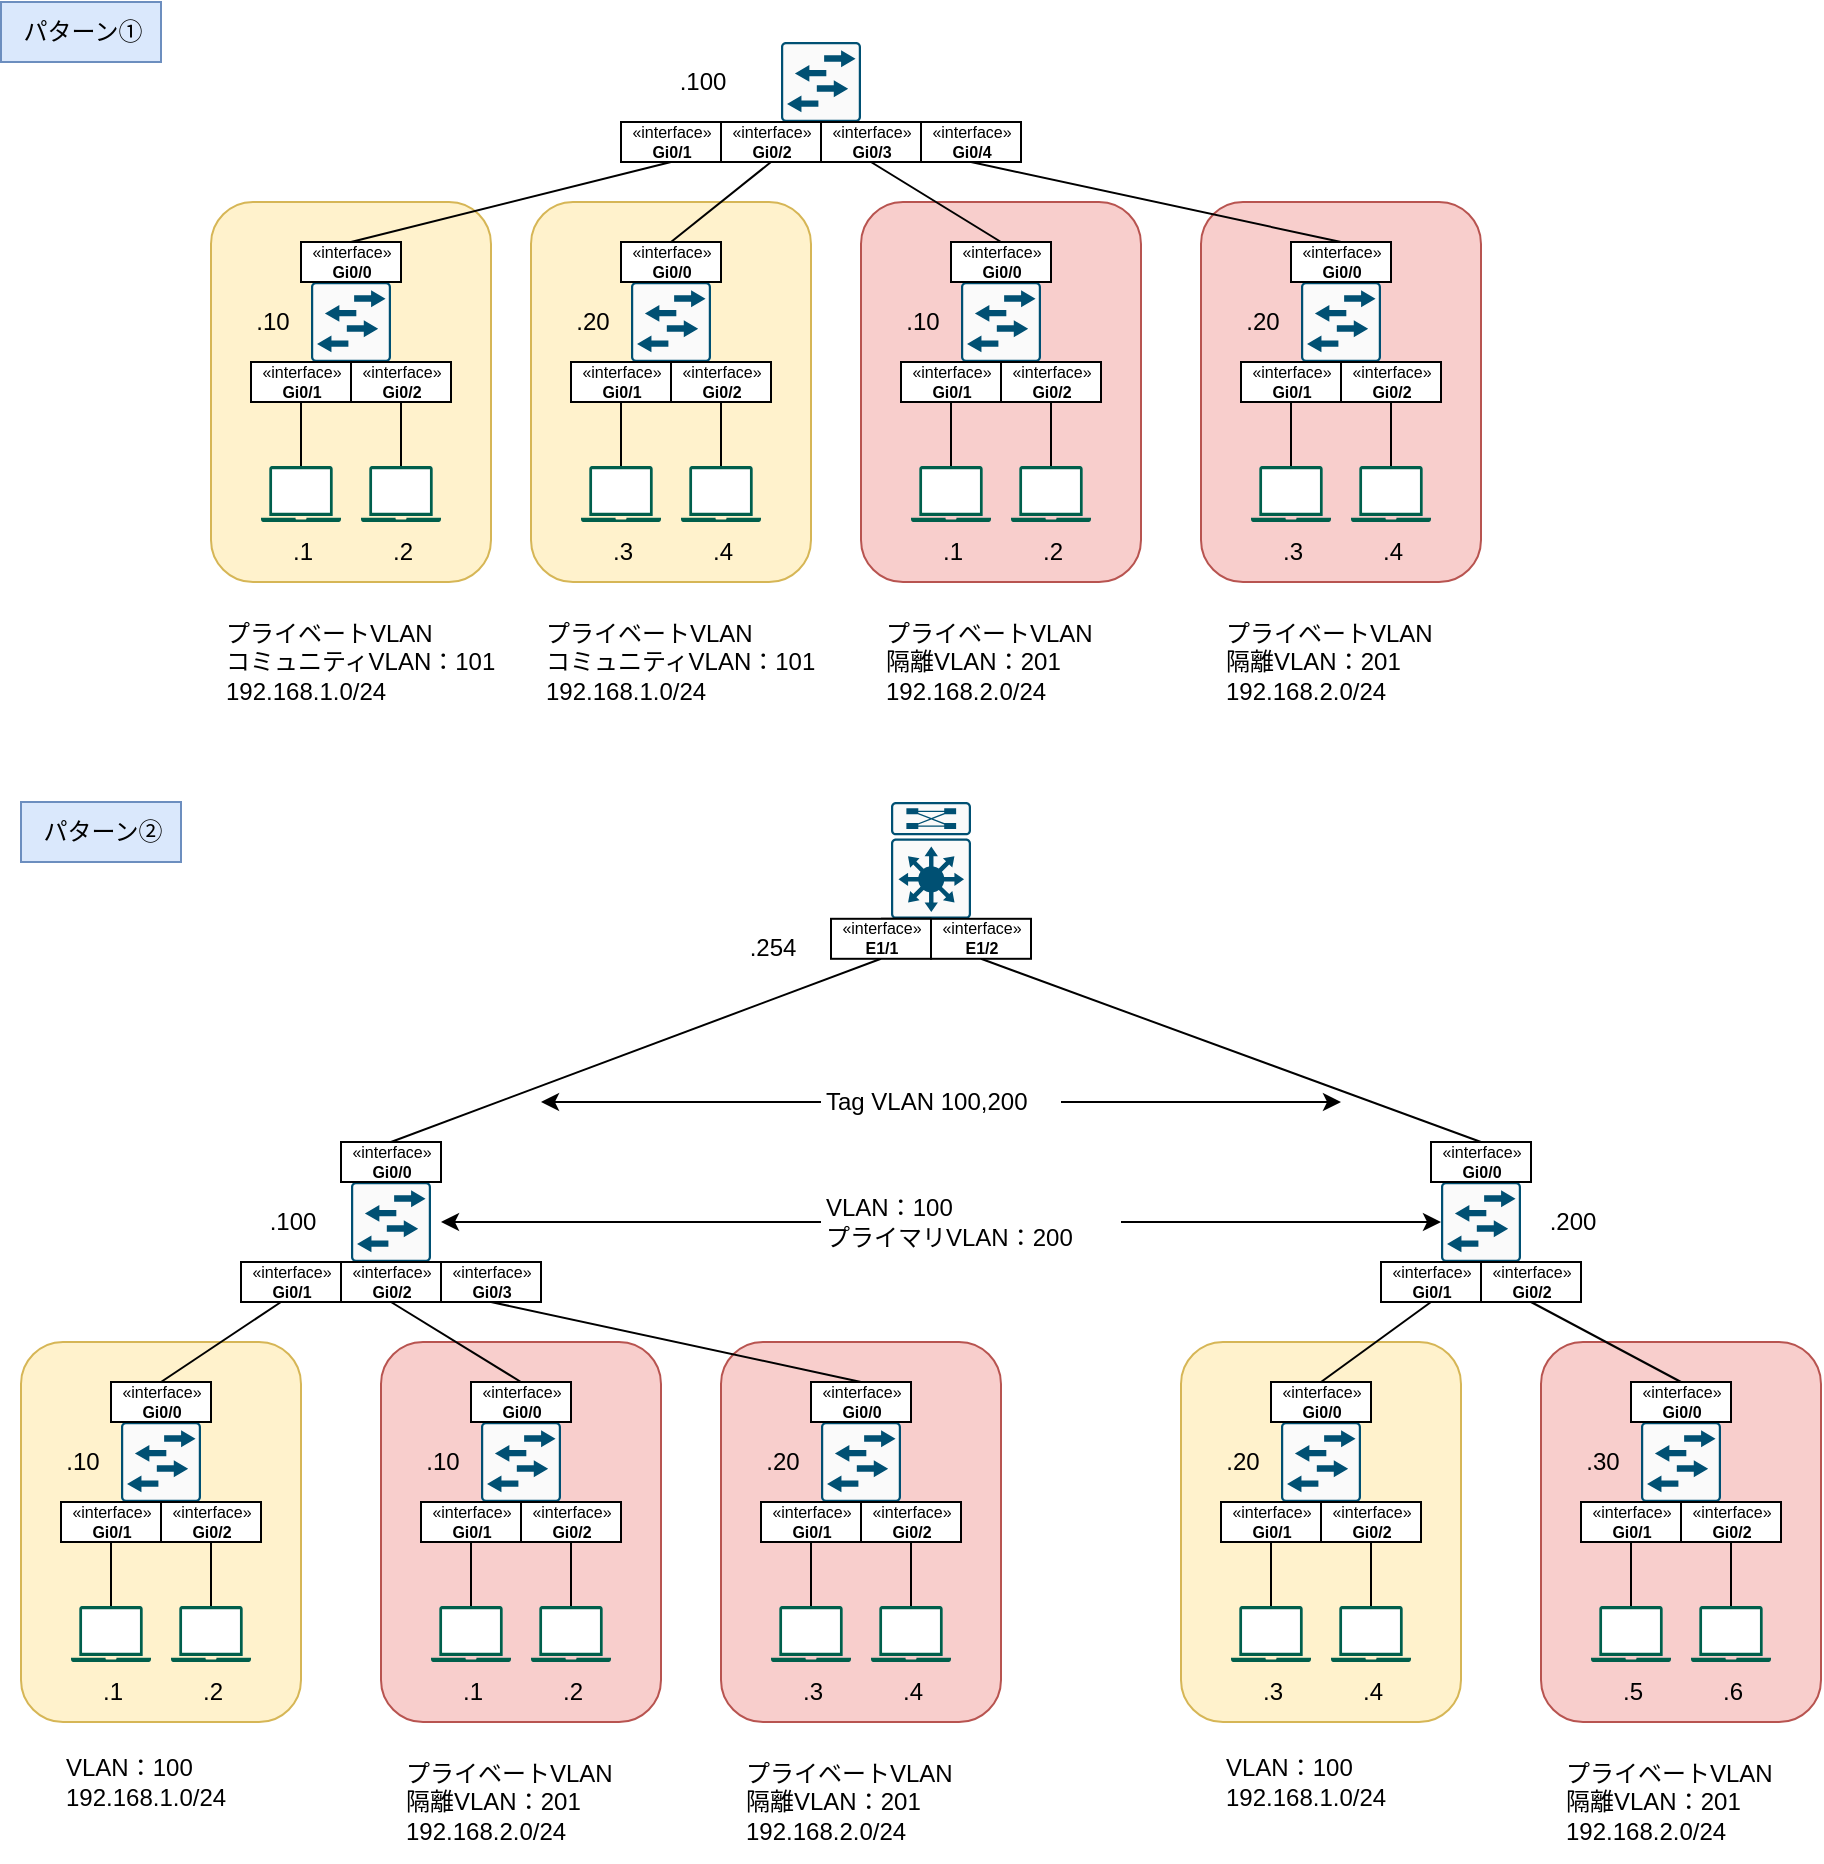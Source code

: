 <mxfile version="24.9.1">
  <diagram name="Page-1" id="822b0af5-4adb-64df-f703-e8dfc1f81529">
    <mxGraphModel dx="2049" dy="1916" grid="1" gridSize="10" guides="1" tooltips="1" connect="1" arrows="1" fold="1" page="1" pageScale="1" pageWidth="1100" pageHeight="850" background="none" math="0" shadow="0">
      <root>
        <mxCell id="0" />
        <mxCell id="1" parent="0" />
        <mxCell id="lRWhCo-7vjn6Tmu-6gVj-20" value="" style="rounded=1;whiteSpace=wrap;html=1;fillColor=#f8cecc;strokeColor=#b85450;" parent="1" vertex="1">
          <mxGeometry x="847.5" y="-170" width="140" height="190" as="geometry" />
        </mxCell>
        <mxCell id="lRWhCo-7vjn6Tmu-6gVj-19" value="" style="rounded=1;whiteSpace=wrap;html=1;fillColor=#fff2cc;strokeColor=#d6b656;" parent="1" vertex="1">
          <mxGeometry x="667.5" y="-170" width="140" height="190" as="geometry" />
        </mxCell>
        <mxCell id="lRWhCo-7vjn6Tmu-6gVj-18" value="" style="rounded=1;whiteSpace=wrap;html=1;fillColor=#f8cecc;strokeColor=#b85450;" parent="1" vertex="1">
          <mxGeometry x="267.5" y="-170" width="140" height="190" as="geometry" />
        </mxCell>
        <mxCell id="lRWhCo-7vjn6Tmu-6gVj-17" value="" style="rounded=1;whiteSpace=wrap;html=1;fillColor=#fff2cc;strokeColor=#d6b656;" parent="1" vertex="1">
          <mxGeometry x="87.5" y="-170" width="140" height="190" as="geometry" />
        </mxCell>
        <mxCell id="lRWhCo-7vjn6Tmu-6gVj-2" value="" style="sketch=0;points=[[0.015,0.015,0],[0.985,0.015,0],[0.985,0.985,0],[0.015,0.985,0],[0.25,0,0],[0.5,0,0],[0.75,0,0],[1,0.25,0],[1,0.5,0],[1,0.75,0],[0.75,1,0],[0.5,1,0],[0.25,1,0],[0,0.75,0],[0,0.5,0],[0,0.25,0]];verticalLabelPosition=bottom;html=1;verticalAlign=top;aspect=fixed;align=center;pointerEvents=1;shape=mxgraph.cisco19.rect;prIcon=l2_switch;fillColor=#FAFAFA;strokeColor=#005073;" parent="1" vertex="1">
          <mxGeometry x="252.5" y="-250" width="40" height="40" as="geometry" />
        </mxCell>
        <mxCell id="lRWhCo-7vjn6Tmu-6gVj-3" value="" style="sketch=0;points=[[0.015,0.015,0],[0.985,0.015,0],[0.985,0.985,0],[0.015,0.985,0],[0.25,0,0],[0.5,0,0],[0.75,0,0],[1,0.25,0],[1,0.5,0],[1,0.75,0],[0.75,1,0],[0.5,1,0],[0.25,1,0],[0,0.75,0],[0,0.5,0],[0,0.25,0]];verticalLabelPosition=bottom;html=1;verticalAlign=top;aspect=fixed;align=center;pointerEvents=1;shape=mxgraph.cisco19.rect;prIcon=l3_modular;fillColor=#FAFAFA;strokeColor=#005073;" parent="1" vertex="1">
          <mxGeometry x="522.5" y="-440" width="40" height="58.4" as="geometry" />
        </mxCell>
        <mxCell id="lRWhCo-7vjn6Tmu-6gVj-4" value="" style="sketch=0;points=[[0.015,0.015,0],[0.985,0.015,0],[0.985,0.985,0],[0.015,0.985,0],[0.25,0,0],[0.5,0,0],[0.75,0,0],[1,0.25,0],[1,0.5,0],[1,0.75,0],[0.75,1,0],[0.5,1,0],[0.25,1,0],[0,0.75,0],[0,0.5,0],[0,0.25,0]];verticalLabelPosition=bottom;html=1;verticalAlign=top;aspect=fixed;align=center;pointerEvents=1;shape=mxgraph.cisco19.rect;prIcon=l2_switch;fillColor=#FAFAFA;strokeColor=#005073;" parent="1" vertex="1">
          <mxGeometry x="797.5" y="-250" width="40" height="40" as="geometry" />
        </mxCell>
        <mxCell id="lRWhCo-7vjn6Tmu-6gVj-6" value="" style="endArrow=none;html=1;rounded=0;entryX=0.5;entryY=1;entryDx=0;entryDy=0;entryPerimeter=0;exitX=0.5;exitY=0;exitDx=0;exitDy=0;" parent="1" source="lRWhCo-7vjn6Tmu-6gVj-67" target="lRWhCo-7vjn6Tmu-6gVj-3" edge="1">
          <mxGeometry width="50" height="50" relative="1" as="geometry">
            <mxPoint x="372.5" y="-280" as="sourcePoint" />
            <mxPoint x="572.5" y="-540" as="targetPoint" />
            <Array as="points" />
          </mxGeometry>
        </mxCell>
        <mxCell id="lRWhCo-7vjn6Tmu-6gVj-7" value="" style="endArrow=none;html=1;rounded=0;exitX=0.5;exitY=1;exitDx=0;exitDy=0;entryX=0.5;entryY=0;entryDx=0;entryDy=0;" parent="1" source="lRWhCo-7vjn6Tmu-6gVj-66" target="lRWhCo-7vjn6Tmu-6gVj-51" edge="1">
          <mxGeometry width="50" height="50" relative="1" as="geometry">
            <mxPoint x="282.5" y="-260" as="sourcePoint" />
            <mxPoint x="467.5" y="-372" as="targetPoint" />
            <Array as="points" />
          </mxGeometry>
        </mxCell>
        <mxCell id="lRWhCo-7vjn6Tmu-6gVj-8" value="" style="sketch=0;points=[[0.015,0.015,0],[0.985,0.015,0],[0.985,0.985,0],[0.015,0.985,0],[0.25,0,0],[0.5,0,0],[0.75,0,0],[1,0.25,0],[1,0.5,0],[1,0.75,0],[0.75,1,0],[0.5,1,0],[0.25,1,0],[0,0.75,0],[0,0.5,0],[0,0.25,0]];verticalLabelPosition=bottom;html=1;verticalAlign=top;aspect=fixed;align=center;pointerEvents=1;shape=mxgraph.cisco19.rect;prIcon=l2_switch;fillColor=#FAFAFA;strokeColor=#005073;" parent="1" vertex="1">
          <mxGeometry x="137.5" y="-130" width="40" height="40" as="geometry" />
        </mxCell>
        <mxCell id="lRWhCo-7vjn6Tmu-6gVj-9" value="" style="sketch=0;points=[[0.015,0.015,0],[0.985,0.015,0],[0.985,0.985,0],[0.015,0.985,0],[0.25,0,0],[0.5,0,0],[0.75,0,0],[1,0.25,0],[1,0.5,0],[1,0.75,0],[0.75,1,0],[0.5,1,0],[0.25,1,0],[0,0.75,0],[0,0.5,0],[0,0.25,0]];verticalLabelPosition=bottom;html=1;verticalAlign=top;aspect=fixed;align=center;pointerEvents=1;shape=mxgraph.cisco19.rect;prIcon=l2_switch;fillColor=#FAFAFA;strokeColor=#005073;" parent="1" vertex="1">
          <mxGeometry x="717.5" y="-130" width="40" height="40" as="geometry" />
        </mxCell>
        <mxCell id="lRWhCo-7vjn6Tmu-6gVj-10" value="" style="endArrow=none;html=1;rounded=0;exitX=0.5;exitY=1;exitDx=0;exitDy=0;entryX=0.5;entryY=0;entryDx=0;entryDy=0;" parent="1" source="lRWhCo-7vjn6Tmu-6gVj-50" target="lRWhCo-7vjn6Tmu-6gVj-60" edge="1">
          <mxGeometry width="50" height="50" relative="1" as="geometry">
            <mxPoint x="667.5" y="-372" as="sourcePoint" />
            <mxPoint x="827.5" y="-240" as="targetPoint" />
            <Array as="points" />
          </mxGeometry>
        </mxCell>
        <mxCell id="lRWhCo-7vjn6Tmu-6gVj-11" value="" style="endArrow=none;html=1;rounded=0;entryX=0.5;entryY=0;entryDx=0;entryDy=0;exitX=0.4;exitY=1;exitDx=0;exitDy=0;exitPerimeter=0;" parent="1" source="lRWhCo-7vjn6Tmu-6gVj-47" target="lRWhCo-7vjn6Tmu-6gVj-45" edge="1">
          <mxGeometry width="50" height="50" relative="1" as="geometry">
            <mxPoint x="227.5" y="-190" as="sourcePoint" />
            <mxPoint x="177.5" y="-150" as="targetPoint" />
            <Array as="points" />
          </mxGeometry>
        </mxCell>
        <mxCell id="lRWhCo-7vjn6Tmu-6gVj-13" value="" style="sketch=0;points=[[0.015,0.015,0],[0.985,0.015,0],[0.985,0.985,0],[0.015,0.985,0],[0.25,0,0],[0.5,0,0],[0.75,0,0],[1,0.25,0],[1,0.5,0],[1,0.75,0],[0.75,1,0],[0.5,1,0],[0.25,1,0],[0,0.75,0],[0,0.5,0],[0,0.25,0]];verticalLabelPosition=bottom;html=1;verticalAlign=top;aspect=fixed;align=center;pointerEvents=1;shape=mxgraph.cisco19.rect;prIcon=l2_switch;fillColor=#FAFAFA;strokeColor=#005073;" parent="1" vertex="1">
          <mxGeometry x="317.5" y="-130" width="40" height="40" as="geometry" />
        </mxCell>
        <mxCell id="lRWhCo-7vjn6Tmu-6gVj-14" value="" style="endArrow=none;html=1;rounded=0;exitX=0.5;exitY=0;exitDx=0;exitDy=0;entryX=0.5;entryY=1;entryDx=0;entryDy=0;" parent="1" source="lRWhCo-7vjn6Tmu-6gVj-57" target="lRWhCo-7vjn6Tmu-6gVj-46" edge="1">
          <mxGeometry width="50" height="50" relative="1" as="geometry">
            <mxPoint x="267.5" y="-200" as="sourcePoint" />
            <mxPoint x="297.5" y="-190" as="targetPoint" />
            <Array as="points" />
          </mxGeometry>
        </mxCell>
        <mxCell id="lRWhCo-7vjn6Tmu-6gVj-15" value="" style="sketch=0;points=[[0.015,0.015,0],[0.985,0.015,0],[0.985,0.985,0],[0.015,0.985,0],[0.25,0,0],[0.5,0,0],[0.75,0,0],[1,0.25,0],[1,0.5,0],[1,0.75,0],[0.75,1,0],[0.5,1,0],[0.25,1,0],[0,0.75,0],[0,0.5,0],[0,0.25,0]];verticalLabelPosition=bottom;html=1;verticalAlign=top;aspect=fixed;align=center;pointerEvents=1;shape=mxgraph.cisco19.rect;prIcon=l2_switch;fillColor=#FAFAFA;strokeColor=#005073;" parent="1" vertex="1">
          <mxGeometry x="897.5" y="-130" width="40" height="40" as="geometry" />
        </mxCell>
        <mxCell id="lRWhCo-7vjn6Tmu-6gVj-16" value="" style="endArrow=none;html=1;rounded=0;exitX=0.5;exitY=0;exitDx=0;exitDy=0;entryX=0.5;entryY=1;entryDx=0;entryDy=0;" parent="1" source="lRWhCo-7vjn6Tmu-6gVj-63" target="lRWhCo-7vjn6Tmu-6gVj-49" edge="1">
          <mxGeometry width="50" height="50" relative="1" as="geometry">
            <mxPoint x="847.5" y="-200" as="sourcePoint" />
            <mxPoint x="862.5" y="-190" as="targetPoint" />
            <Array as="points" />
          </mxGeometry>
        </mxCell>
        <mxCell id="lRWhCo-7vjn6Tmu-6gVj-22" value="" style="sketch=0;pointerEvents=1;shadow=0;dashed=0;html=1;strokeColor=none;fillColor=#005F4B;labelPosition=center;verticalLabelPosition=bottom;verticalAlign=top;align=center;outlineConnect=0;shape=mxgraph.veeam2.laptop;" parent="1" vertex="1">
          <mxGeometry x="112.5" y="-38" width="40" height="28" as="geometry" />
        </mxCell>
        <mxCell id="lRWhCo-7vjn6Tmu-6gVj-23" value="" style="sketch=0;pointerEvents=1;shadow=0;dashed=0;html=1;strokeColor=none;fillColor=#005F4B;labelPosition=center;verticalLabelPosition=bottom;verticalAlign=top;align=center;outlineConnect=0;shape=mxgraph.veeam2.laptop;" parent="1" vertex="1">
          <mxGeometry x="162.5" y="-38" width="40" height="28" as="geometry" />
        </mxCell>
        <mxCell id="lRWhCo-7vjn6Tmu-6gVj-24" value="" style="sketch=0;pointerEvents=1;shadow=0;dashed=0;html=1;strokeColor=none;fillColor=#005F4B;labelPosition=center;verticalLabelPosition=bottom;verticalAlign=top;align=center;outlineConnect=0;shape=mxgraph.veeam2.laptop;" parent="1" vertex="1">
          <mxGeometry x="292.5" y="-38" width="40" height="28" as="geometry" />
        </mxCell>
        <mxCell id="lRWhCo-7vjn6Tmu-6gVj-25" value="" style="sketch=0;pointerEvents=1;shadow=0;dashed=0;html=1;strokeColor=none;fillColor=#005F4B;labelPosition=center;verticalLabelPosition=bottom;verticalAlign=top;align=center;outlineConnect=0;shape=mxgraph.veeam2.laptop;" parent="1" vertex="1">
          <mxGeometry x="342.5" y="-38" width="40" height="28" as="geometry" />
        </mxCell>
        <mxCell id="lRWhCo-7vjn6Tmu-6gVj-26" value="" style="sketch=0;pointerEvents=1;shadow=0;dashed=0;html=1;strokeColor=none;fillColor=#005F4B;labelPosition=center;verticalLabelPosition=bottom;verticalAlign=top;align=center;outlineConnect=0;shape=mxgraph.veeam2.laptop;" parent="1" vertex="1">
          <mxGeometry x="742.5" y="-38" width="40" height="28" as="geometry" />
        </mxCell>
        <mxCell id="lRWhCo-7vjn6Tmu-6gVj-27" value="" style="sketch=0;pointerEvents=1;shadow=0;dashed=0;html=1;strokeColor=none;fillColor=#005F4B;labelPosition=center;verticalLabelPosition=bottom;verticalAlign=top;align=center;outlineConnect=0;shape=mxgraph.veeam2.laptop;" parent="1" vertex="1">
          <mxGeometry x="692.5" y="-38" width="40" height="28" as="geometry" />
        </mxCell>
        <mxCell id="lRWhCo-7vjn6Tmu-6gVj-28" value="" style="sketch=0;pointerEvents=1;shadow=0;dashed=0;html=1;strokeColor=none;fillColor=#005F4B;labelPosition=center;verticalLabelPosition=bottom;verticalAlign=top;align=center;outlineConnect=0;shape=mxgraph.veeam2.laptop;" parent="1" vertex="1">
          <mxGeometry x="922.5" y="-38" width="40" height="28" as="geometry" />
        </mxCell>
        <mxCell id="lRWhCo-7vjn6Tmu-6gVj-29" value="" style="sketch=0;pointerEvents=1;shadow=0;dashed=0;html=1;strokeColor=none;fillColor=#005F4B;labelPosition=center;verticalLabelPosition=bottom;verticalAlign=top;align=center;outlineConnect=0;shape=mxgraph.veeam2.laptop;" parent="1" vertex="1">
          <mxGeometry x="872.5" y="-38" width="40" height="28" as="geometry" />
        </mxCell>
        <mxCell id="lRWhCo-7vjn6Tmu-6gVj-30" value="プライベートVLAN&lt;div&gt;&lt;div&gt;隔離VLAN：201&lt;/div&gt;&lt;div&gt;192.168.2.0/24&lt;/div&gt;&lt;/div&gt;" style="text;html=1;align=left;verticalAlign=middle;resizable=0;points=[];autosize=1;strokeColor=none;fillColor=none;" parent="1" vertex="1">
          <mxGeometry x="277.5" y="30" width="130" height="60" as="geometry" />
        </mxCell>
        <mxCell id="lRWhCo-7vjn6Tmu-6gVj-31" value="プライベートVLAN&lt;div&gt;&lt;div&gt;隔離VLAN：201&lt;/div&gt;&lt;div&gt;192.168.2.0/24&lt;/div&gt;&lt;/div&gt;" style="text;html=1;align=left;verticalAlign=middle;resizable=0;points=[];autosize=1;strokeColor=none;fillColor=none;" parent="1" vertex="1">
          <mxGeometry x="857.5" y="30" width="130" height="60" as="geometry" />
        </mxCell>
        <mxCell id="lRWhCo-7vjn6Tmu-6gVj-32" value="VLAN：100&lt;div&gt;192.168.1.0/24&lt;/div&gt;" style="text;html=1;align=left;verticalAlign=middle;resizable=0;points=[];autosize=1;strokeColor=none;fillColor=none;" parent="1" vertex="1">
          <mxGeometry x="107.5" y="30" width="100" height="40" as="geometry" />
        </mxCell>
        <mxCell id="lRWhCo-7vjn6Tmu-6gVj-33" value="VLAN：100&lt;div&gt;192.168.1.0/24&lt;/div&gt;" style="text;html=1;align=left;verticalAlign=middle;resizable=0;points=[];autosize=1;strokeColor=none;fillColor=none;" parent="1" vertex="1">
          <mxGeometry x="687.5" y="30" width="100" height="40" as="geometry" />
        </mxCell>
        <mxCell id="lRWhCo-7vjn6Tmu-6gVj-35" style="edgeStyle=orthogonalEdgeStyle;rounded=0;orthogonalLoop=1;jettySize=auto;html=1;" parent="1" source="lRWhCo-7vjn6Tmu-6gVj-34" edge="1">
          <mxGeometry relative="1" as="geometry">
            <mxPoint x="347.5" y="-290" as="targetPoint" />
          </mxGeometry>
        </mxCell>
        <mxCell id="lRWhCo-7vjn6Tmu-6gVj-36" style="edgeStyle=orthogonalEdgeStyle;rounded=0;orthogonalLoop=1;jettySize=auto;html=1;" parent="1" source="lRWhCo-7vjn6Tmu-6gVj-34" edge="1">
          <mxGeometry relative="1" as="geometry">
            <mxPoint x="747.5" y="-290" as="targetPoint" />
            <mxPoint x="682.5" y="-290.0" as="sourcePoint" />
          </mxGeometry>
        </mxCell>
        <mxCell id="lRWhCo-7vjn6Tmu-6gVj-34" value="Tag VLAN 100,200" style="text;html=1;align=left;verticalAlign=middle;resizable=0;points=[];autosize=1;strokeColor=none;fillColor=none;" parent="1" vertex="1">
          <mxGeometry x="487.5" y="-305" width="120" height="30" as="geometry" />
        </mxCell>
        <mxCell id="lRWhCo-7vjn6Tmu-6gVj-37" value="" style="endArrow=none;html=1;rounded=0;exitX=0.5;exitY=1;exitDx=0;exitDy=0;" parent="1" source="lRWhCo-7vjn6Tmu-6gVj-43" target="lRWhCo-7vjn6Tmu-6gVj-22" edge="1">
          <mxGeometry width="50" height="50" relative="1" as="geometry">
            <mxPoint x="267.5" y="-200" as="sourcePoint" />
            <mxPoint x="187.5" y="-120" as="targetPoint" />
            <Array as="points" />
          </mxGeometry>
        </mxCell>
        <mxCell id="lRWhCo-7vjn6Tmu-6gVj-38" value="" style="endArrow=none;html=1;rounded=0;exitX=0.5;exitY=1;exitDx=0;exitDy=0;" parent="1" source="lRWhCo-7vjn6Tmu-6gVj-44" target="lRWhCo-7vjn6Tmu-6gVj-23" edge="1">
          <mxGeometry width="50" height="50" relative="1" as="geometry">
            <mxPoint x="176.5" y="-90" as="sourcePoint" />
            <mxPoint x="159.5" y="-28" as="targetPoint" />
            <Array as="points" />
          </mxGeometry>
        </mxCell>
        <mxCell id="lRWhCo-7vjn6Tmu-6gVj-39" value="" style="endArrow=none;html=1;rounded=0;exitX=0.5;exitY=1;exitDx=0;exitDy=0;" parent="1" source="lRWhCo-7vjn6Tmu-6gVj-55" target="lRWhCo-7vjn6Tmu-6gVj-24" edge="1">
          <mxGeometry width="50" height="50" relative="1" as="geometry">
            <mxPoint x="317.5" y="-90" as="sourcePoint" />
            <mxPoint x="341.5" y="-38" as="targetPoint" />
            <Array as="points" />
          </mxGeometry>
        </mxCell>
        <mxCell id="lRWhCo-7vjn6Tmu-6gVj-40" value="" style="endArrow=none;html=1;rounded=0;exitX=0.5;exitY=1;exitDx=0;exitDy=0;" parent="1" source="lRWhCo-7vjn6Tmu-6gVj-56" target="lRWhCo-7vjn6Tmu-6gVj-25" edge="1">
          <mxGeometry width="50" height="50" relative="1" as="geometry">
            <mxPoint x="345.5" y="-90" as="sourcePoint" />
            <mxPoint x="369.5" y="-38" as="targetPoint" />
            <Array as="points" />
          </mxGeometry>
        </mxCell>
        <mxCell id="lRWhCo-7vjn6Tmu-6gVj-41" value="" style="endArrow=none;html=1;rounded=0;exitX=0.5;exitY=1;exitDx=0;exitDy=0;" parent="1" source="lRWhCo-7vjn6Tmu-6gVj-58" target="lRWhCo-7vjn6Tmu-6gVj-27" edge="1">
          <mxGeometry width="50" height="50" relative="1" as="geometry">
            <mxPoint x="687.5" y="-90" as="sourcePoint" />
            <mxPoint x="711.5" y="-38" as="targetPoint" />
            <Array as="points" />
          </mxGeometry>
        </mxCell>
        <mxCell id="lRWhCo-7vjn6Tmu-6gVj-42" value="" style="endArrow=none;html=1;rounded=0;exitX=0.5;exitY=1;exitDx=0;exitDy=0;" parent="1" source="lRWhCo-7vjn6Tmu-6gVj-59" target="lRWhCo-7vjn6Tmu-6gVj-26" edge="1">
          <mxGeometry width="50" height="50" relative="1" as="geometry">
            <mxPoint x="747.5" y="-90" as="sourcePoint" />
            <mxPoint x="771.5" y="-38" as="targetPoint" />
            <Array as="points" />
          </mxGeometry>
        </mxCell>
        <mxCell id="lRWhCo-7vjn6Tmu-6gVj-43" value="«interface»&lt;br&gt;&lt;div&gt;&lt;b&gt;Gi0/1&lt;/b&gt;&lt;/div&gt;" style="html=1;whiteSpace=wrap;fontSize=8;" parent="1" vertex="1">
          <mxGeometry x="107.5" y="-90" width="50" height="20" as="geometry" />
        </mxCell>
        <mxCell id="lRWhCo-7vjn6Tmu-6gVj-44" value="«interface»&lt;br&gt;&lt;b&gt;Gi0/2&lt;/b&gt;" style="html=1;whiteSpace=wrap;fontSize=8;" parent="1" vertex="1">
          <mxGeometry x="157.5" y="-90" width="50" height="20" as="geometry" />
        </mxCell>
        <mxCell id="lRWhCo-7vjn6Tmu-6gVj-45" value="«interface»&lt;br&gt;&lt;b&gt;Gi0/0&lt;/b&gt;" style="html=1;whiteSpace=wrap;fontSize=8;" parent="1" vertex="1">
          <mxGeometry x="132.5" y="-150" width="50" height="20" as="geometry" />
        </mxCell>
        <mxCell id="lRWhCo-7vjn6Tmu-6gVj-46" value="«interface»&lt;br&gt;&lt;b&gt;Gi0/2&lt;/b&gt;" style="html=1;whiteSpace=wrap;fontSize=8;" parent="1" vertex="1">
          <mxGeometry x="247.5" y="-210" width="50" height="20" as="geometry" />
        </mxCell>
        <mxCell id="lRWhCo-7vjn6Tmu-6gVj-47" value="«interface»&lt;br&gt;&lt;b&gt;Gi0/1&lt;/b&gt;" style="html=1;whiteSpace=wrap;fontSize=8;" parent="1" vertex="1">
          <mxGeometry x="197.5" y="-210" width="50" height="20" as="geometry" />
        </mxCell>
        <mxCell id="lRWhCo-7vjn6Tmu-6gVj-48" value="«interface»&lt;br&gt;&lt;b&gt;Gi0/0&lt;/b&gt;" style="html=1;whiteSpace=wrap;fontSize=8;" parent="1" vertex="1">
          <mxGeometry x="247.5" y="-270" width="50" height="20" as="geometry" />
        </mxCell>
        <mxCell id="lRWhCo-7vjn6Tmu-6gVj-49" value="«interface»&lt;br&gt;&lt;b&gt;Gi0/2&lt;/b&gt;" style="html=1;whiteSpace=wrap;fontSize=8;" parent="1" vertex="1">
          <mxGeometry x="817.5" y="-210" width="50" height="20" as="geometry" />
        </mxCell>
        <mxCell id="lRWhCo-7vjn6Tmu-6gVj-50" value="«interface»&lt;br&gt;&lt;b&gt;Gi0/1&lt;/b&gt;" style="html=1;whiteSpace=wrap;fontSize=8;" parent="1" vertex="1">
          <mxGeometry x="767.5" y="-210" width="50" height="20" as="geometry" />
        </mxCell>
        <mxCell id="lRWhCo-7vjn6Tmu-6gVj-51" value="«interface»&lt;br&gt;&lt;b&gt;Gi0/0&lt;/b&gt;" style="html=1;whiteSpace=wrap;fontSize=8;" parent="1" vertex="1">
          <mxGeometry x="792.5" y="-270" width="50" height="20" as="geometry" />
        </mxCell>
        <mxCell id="lRWhCo-7vjn6Tmu-6gVj-55" value="«interface»&lt;br&gt;&lt;b&gt;Gi0/1&lt;/b&gt;" style="html=1;whiteSpace=wrap;fontSize=8;" parent="1" vertex="1">
          <mxGeometry x="287.5" y="-90" width="50" height="20" as="geometry" />
        </mxCell>
        <mxCell id="lRWhCo-7vjn6Tmu-6gVj-56" value="«interface»&lt;br&gt;&lt;b&gt;Gi0/2&lt;/b&gt;" style="html=1;whiteSpace=wrap;fontSize=8;" parent="1" vertex="1">
          <mxGeometry x="337.5" y="-90" width="50" height="20" as="geometry" />
        </mxCell>
        <mxCell id="lRWhCo-7vjn6Tmu-6gVj-57" value="«interface»&lt;br&gt;&lt;b&gt;Gi0/0&lt;/b&gt;" style="html=1;whiteSpace=wrap;fontSize=8;" parent="1" vertex="1">
          <mxGeometry x="312.5" y="-150" width="50" height="20" as="geometry" />
        </mxCell>
        <mxCell id="lRWhCo-7vjn6Tmu-6gVj-58" value="«interface»&lt;br&gt;&lt;b&gt;Gi0/1&lt;/b&gt;" style="html=1;whiteSpace=wrap;fontSize=8;" parent="1" vertex="1">
          <mxGeometry x="687.5" y="-90" width="50" height="20" as="geometry" />
        </mxCell>
        <mxCell id="lRWhCo-7vjn6Tmu-6gVj-59" value="«interface»&lt;br&gt;&lt;b&gt;Gi0/2&lt;/b&gt;" style="html=1;whiteSpace=wrap;fontSize=8;" parent="1" vertex="1">
          <mxGeometry x="737.5" y="-90" width="50" height="20" as="geometry" />
        </mxCell>
        <mxCell id="lRWhCo-7vjn6Tmu-6gVj-60" value="«interface»&lt;br&gt;&lt;b&gt;Gi0/0&lt;/b&gt;" style="html=1;whiteSpace=wrap;fontSize=8;" parent="1" vertex="1">
          <mxGeometry x="712.5" y="-150" width="50" height="20" as="geometry" />
        </mxCell>
        <mxCell id="lRWhCo-7vjn6Tmu-6gVj-61" value="«interface»&lt;br&gt;&lt;b&gt;Gi0/1&lt;/b&gt;" style="html=1;whiteSpace=wrap;fontSize=8;" parent="1" vertex="1">
          <mxGeometry x="867.5" y="-90" width="50" height="20" as="geometry" />
        </mxCell>
        <mxCell id="lRWhCo-7vjn6Tmu-6gVj-62" value="«interface»&lt;br&gt;&lt;b&gt;Gi0/2&lt;/b&gt;" style="html=1;whiteSpace=wrap;fontSize=8;" parent="1" vertex="1">
          <mxGeometry x="917.5" y="-90" width="50" height="20" as="geometry" />
        </mxCell>
        <mxCell id="lRWhCo-7vjn6Tmu-6gVj-63" value="«interface»&lt;br&gt;&lt;b&gt;Gi0/0&lt;/b&gt;" style="html=1;whiteSpace=wrap;fontSize=8;" parent="1" vertex="1">
          <mxGeometry x="892.5" y="-150" width="50" height="20" as="geometry" />
        </mxCell>
        <mxCell id="lRWhCo-7vjn6Tmu-6gVj-64" value="" style="endArrow=none;html=1;rounded=0;exitX=0.5;exitY=1;exitDx=0;exitDy=0;" parent="1" source="lRWhCo-7vjn6Tmu-6gVj-62" target="lRWhCo-7vjn6Tmu-6gVj-28" edge="1">
          <mxGeometry width="50" height="50" relative="1" as="geometry">
            <mxPoint x="792.5" y="-60" as="sourcePoint" />
            <mxPoint x="795.5" y="-28" as="targetPoint" />
            <Array as="points" />
          </mxGeometry>
        </mxCell>
        <mxCell id="lRWhCo-7vjn6Tmu-6gVj-65" value="" style="endArrow=none;html=1;rounded=0;exitX=0.5;exitY=1;exitDx=0;exitDy=0;" parent="1" source="lRWhCo-7vjn6Tmu-6gVj-61" target="lRWhCo-7vjn6Tmu-6gVj-29" edge="1">
          <mxGeometry width="50" height="50" relative="1" as="geometry">
            <mxPoint x="802.5" y="-50" as="sourcePoint" />
            <mxPoint x="805.5" y="-18" as="targetPoint" />
            <Array as="points" />
          </mxGeometry>
        </mxCell>
        <mxCell id="lRWhCo-7vjn6Tmu-6gVj-66" value="«interface»&lt;br&gt;&lt;b&gt;E1/2&lt;/b&gt;" style="html=1;whiteSpace=wrap;fontSize=8;" parent="1" vertex="1">
          <mxGeometry x="542.5" y="-381.6" width="50" height="20" as="geometry" />
        </mxCell>
        <mxCell id="lRWhCo-7vjn6Tmu-6gVj-68" value="" style="endArrow=none;html=1;rounded=0;entryX=0.5;entryY=1;entryDx=0;entryDy=0;entryPerimeter=0;exitX=0.5;exitY=0;exitDx=0;exitDy=0;" parent="1" source="lRWhCo-7vjn6Tmu-6gVj-48" target="lRWhCo-7vjn6Tmu-6gVj-67" edge="1">
          <mxGeometry width="50" height="50" relative="1" as="geometry">
            <mxPoint x="257.5" y="-270" as="sourcePoint" />
            <mxPoint x="437.5" y="-382" as="targetPoint" />
            <Array as="points" />
          </mxGeometry>
        </mxCell>
        <mxCell id="lRWhCo-7vjn6Tmu-6gVj-67" value="«interface»&lt;br&gt;&lt;b&gt;E1/1&lt;/b&gt;" style="html=1;whiteSpace=wrap;fontSize=8;" parent="1" vertex="1">
          <mxGeometry x="492.5" y="-381.6" width="50" height="20" as="geometry" />
        </mxCell>
        <mxCell id="lRWhCo-7vjn6Tmu-6gVj-70" value="" style="endArrow=none;html=1;rounded=0;exitX=0.5;exitY=0;exitDx=0;exitDy=0;exitPerimeter=0;entryX=0.5;entryY=1;entryDx=0;entryDy=0;entryPerimeter=0;" parent="1" source="lRWhCo-7vjn6Tmu-6gVj-3" edge="1">
          <mxGeometry width="50" height="50" relative="1" as="geometry">
            <mxPoint x="542.5" y="-440" as="sourcePoint" />
            <mxPoint x="542.5" y="-440.0" as="targetPoint" />
            <Array as="points" />
          </mxGeometry>
        </mxCell>
        <mxCell id="pTShBIBReQmCYpDQSjOf-2" value=".1" style="text;html=1;align=center;verticalAlign=middle;resizable=0;points=[];autosize=1;strokeColor=none;fillColor=none;" parent="1" vertex="1">
          <mxGeometry x="117.5" y="-10" width="30" height="30" as="geometry" />
        </mxCell>
        <mxCell id="pTShBIBReQmCYpDQSjOf-3" value=".2" style="text;html=1;align=center;verticalAlign=middle;resizable=0;points=[];autosize=1;strokeColor=none;fillColor=none;" parent="1" vertex="1">
          <mxGeometry x="167.5" y="-10" width="30" height="30" as="geometry" />
        </mxCell>
        <mxCell id="pTShBIBReQmCYpDQSjOf-4" value=".3" style="text;html=1;align=center;verticalAlign=middle;resizable=0;points=[];autosize=1;strokeColor=none;fillColor=none;" parent="1" vertex="1">
          <mxGeometry x="697.5" y="-10" width="30" height="30" as="geometry" />
        </mxCell>
        <mxCell id="pTShBIBReQmCYpDQSjOf-5" value=".4" style="text;html=1;align=center;verticalAlign=middle;resizable=0;points=[];autosize=1;strokeColor=none;fillColor=none;" parent="1" vertex="1">
          <mxGeometry x="747.5" y="-10" width="30" height="30" as="geometry" />
        </mxCell>
        <mxCell id="pTShBIBReQmCYpDQSjOf-6" value=".1" style="text;html=1;align=center;verticalAlign=middle;resizable=0;points=[];autosize=1;strokeColor=none;fillColor=none;" parent="1" vertex="1">
          <mxGeometry x="297.5" y="-10" width="30" height="30" as="geometry" />
        </mxCell>
        <mxCell id="pTShBIBReQmCYpDQSjOf-7" value=".2" style="text;html=1;align=center;verticalAlign=middle;resizable=0;points=[];autosize=1;strokeColor=none;fillColor=none;" parent="1" vertex="1">
          <mxGeometry x="347.5" y="-10" width="30" height="30" as="geometry" />
        </mxCell>
        <mxCell id="pTShBIBReQmCYpDQSjOf-9" value=".5" style="text;html=1;align=center;verticalAlign=middle;resizable=0;points=[];autosize=1;strokeColor=none;fillColor=none;" parent="1" vertex="1">
          <mxGeometry x="877.5" y="-10" width="30" height="30" as="geometry" />
        </mxCell>
        <mxCell id="pTShBIBReQmCYpDQSjOf-10" value=".6" style="text;html=1;align=center;verticalAlign=middle;resizable=0;points=[];autosize=1;strokeColor=none;fillColor=none;" parent="1" vertex="1">
          <mxGeometry x="927.5" y="-10" width="30" height="30" as="geometry" />
        </mxCell>
        <mxCell id="pTShBIBReQmCYpDQSjOf-11" value=".254" style="text;html=1;align=center;verticalAlign=middle;resizable=0;points=[];autosize=1;strokeColor=none;fillColor=none;" parent="1" vertex="1">
          <mxGeometry x="437.5" y="-381.6" width="50" height="30" as="geometry" />
        </mxCell>
        <mxCell id="pTShBIBReQmCYpDQSjOf-13" style="edgeStyle=orthogonalEdgeStyle;rounded=0;orthogonalLoop=1;jettySize=auto;html=1;" parent="1" source="pTShBIBReQmCYpDQSjOf-12" edge="1">
          <mxGeometry relative="1" as="geometry">
            <mxPoint x="297.5" y="-230" as="targetPoint" />
          </mxGeometry>
        </mxCell>
        <mxCell id="pTShBIBReQmCYpDQSjOf-14" style="edgeStyle=orthogonalEdgeStyle;rounded=0;orthogonalLoop=1;jettySize=auto;html=1;entryX=0;entryY=0.5;entryDx=0;entryDy=0;entryPerimeter=0;" parent="1" source="pTShBIBReQmCYpDQSjOf-12" target="lRWhCo-7vjn6Tmu-6gVj-4" edge="1">
          <mxGeometry relative="1" as="geometry">
            <mxPoint x="787.5" y="-230" as="targetPoint" />
            <mxPoint x="712.5" y="-230" as="sourcePoint" />
          </mxGeometry>
        </mxCell>
        <mxCell id="pTShBIBReQmCYpDQSjOf-12" value="&lt;div&gt;VLAN：100&lt;/div&gt;&lt;div&gt;プライマリVLAN：200&lt;/div&gt;" style="text;html=1;align=left;verticalAlign=middle;resizable=0;points=[];autosize=1;strokeColor=none;fillColor=none;" parent="1" vertex="1">
          <mxGeometry x="487.5" y="-250" width="150" height="40" as="geometry" />
        </mxCell>
        <mxCell id="pTShBIBReQmCYpDQSjOf-16" value=".100" style="text;html=1;align=center;verticalAlign=middle;resizable=0;points=[];autosize=1;strokeColor=none;fillColor=none;" parent="1" vertex="1">
          <mxGeometry x="197.5" y="-245" width="50" height="30" as="geometry" />
        </mxCell>
        <mxCell id="pTShBIBReQmCYpDQSjOf-17" value=".200" style="text;html=1;align=center;verticalAlign=middle;resizable=0;points=[];autosize=1;strokeColor=none;fillColor=none;" parent="1" vertex="1">
          <mxGeometry x="837.5" y="-245" width="50" height="30" as="geometry" />
        </mxCell>
        <mxCell id="pTShBIBReQmCYpDQSjOf-18" value=".10" style="text;html=1;align=center;verticalAlign=middle;resizable=0;points=[];autosize=1;strokeColor=none;fillColor=none;" parent="1" vertex="1">
          <mxGeometry x="97.5" y="-125" width="40" height="30" as="geometry" />
        </mxCell>
        <mxCell id="pTShBIBReQmCYpDQSjOf-19" value=".10" style="text;html=1;align=center;verticalAlign=middle;resizable=0;points=[];autosize=1;strokeColor=none;fillColor=none;" parent="1" vertex="1">
          <mxGeometry x="277.5" y="-125" width="40" height="30" as="geometry" />
        </mxCell>
        <mxCell id="pTShBIBReQmCYpDQSjOf-20" value=".20" style="text;html=1;align=center;verticalAlign=middle;resizable=0;points=[];autosize=1;strokeColor=none;fillColor=none;" parent="1" vertex="1">
          <mxGeometry x="677.5" y="-125" width="40" height="30" as="geometry" />
        </mxCell>
        <mxCell id="pTShBIBReQmCYpDQSjOf-21" value=".30" style="text;html=1;align=center;verticalAlign=middle;resizable=0;points=[];autosize=1;strokeColor=none;fillColor=none;" parent="1" vertex="1">
          <mxGeometry x="857.5" y="-125" width="40" height="30" as="geometry" />
        </mxCell>
        <mxCell id="CElFfMZv1HRF0qKUjart-1" value="" style="rounded=1;whiteSpace=wrap;html=1;fillColor=#f8cecc;strokeColor=#b85450;" parent="1" vertex="1">
          <mxGeometry x="437.5" y="-170" width="140" height="190" as="geometry" />
        </mxCell>
        <mxCell id="CElFfMZv1HRF0qKUjart-2" value="" style="sketch=0;points=[[0.015,0.015,0],[0.985,0.015,0],[0.985,0.985,0],[0.015,0.985,0],[0.25,0,0],[0.5,0,0],[0.75,0,0],[1,0.25,0],[1,0.5,0],[1,0.75,0],[0.75,1,0],[0.5,1,0],[0.25,1,0],[0,0.75,0],[0,0.5,0],[0,0.25,0]];verticalLabelPosition=bottom;html=1;verticalAlign=top;aspect=fixed;align=center;pointerEvents=1;shape=mxgraph.cisco19.rect;prIcon=l2_switch;fillColor=#FAFAFA;strokeColor=#005073;" parent="1" vertex="1">
          <mxGeometry x="487.5" y="-130" width="40" height="40" as="geometry" />
        </mxCell>
        <mxCell id="CElFfMZv1HRF0qKUjart-3" value="" style="endArrow=none;html=1;rounded=0;exitX=0.5;exitY=0;exitDx=0;exitDy=0;entryX=0.5;entryY=1;entryDx=0;entryDy=0;" parent="1" source="CElFfMZv1HRF0qKUjart-11" target="CElFfMZv1HRF0qKUjart-15" edge="1">
          <mxGeometry width="50" height="50" relative="1" as="geometry">
            <mxPoint x="437.5" y="-200" as="sourcePoint" />
            <mxPoint x="442.5" y="-190" as="targetPoint" />
            <Array as="points" />
          </mxGeometry>
        </mxCell>
        <mxCell id="CElFfMZv1HRF0qKUjart-4" value="" style="sketch=0;pointerEvents=1;shadow=0;dashed=0;html=1;strokeColor=none;fillColor=#005F4B;labelPosition=center;verticalLabelPosition=bottom;verticalAlign=top;align=center;outlineConnect=0;shape=mxgraph.veeam2.laptop;" parent="1" vertex="1">
          <mxGeometry x="462.5" y="-38" width="40" height="28" as="geometry" />
        </mxCell>
        <mxCell id="CElFfMZv1HRF0qKUjart-5" value="" style="sketch=0;pointerEvents=1;shadow=0;dashed=0;html=1;strokeColor=none;fillColor=#005F4B;labelPosition=center;verticalLabelPosition=bottom;verticalAlign=top;align=center;outlineConnect=0;shape=mxgraph.veeam2.laptop;" parent="1" vertex="1">
          <mxGeometry x="512.5" y="-38" width="40" height="28" as="geometry" />
        </mxCell>
        <mxCell id="CElFfMZv1HRF0qKUjart-6" value="プライベートVLAN&lt;div&gt;&lt;div&gt;隔離VLAN：201&lt;/div&gt;&lt;div&gt;192.168.2.0/24&lt;/div&gt;&lt;/div&gt;" style="text;html=1;align=left;verticalAlign=middle;resizable=0;points=[];autosize=1;strokeColor=none;fillColor=none;" parent="1" vertex="1">
          <mxGeometry x="447.5" y="30" width="130" height="60" as="geometry" />
        </mxCell>
        <mxCell id="CElFfMZv1HRF0qKUjart-7" value="" style="endArrow=none;html=1;rounded=0;exitX=0.5;exitY=1;exitDx=0;exitDy=0;" parent="1" source="CElFfMZv1HRF0qKUjart-9" target="CElFfMZv1HRF0qKUjart-4" edge="1">
          <mxGeometry width="50" height="50" relative="1" as="geometry">
            <mxPoint x="487.5" y="-90" as="sourcePoint" />
            <mxPoint x="511.5" y="-38" as="targetPoint" />
            <Array as="points" />
          </mxGeometry>
        </mxCell>
        <mxCell id="CElFfMZv1HRF0qKUjart-8" value="" style="endArrow=none;html=1;rounded=0;exitX=0.5;exitY=1;exitDx=0;exitDy=0;" parent="1" source="CElFfMZv1HRF0qKUjart-10" target="CElFfMZv1HRF0qKUjart-5" edge="1">
          <mxGeometry width="50" height="50" relative="1" as="geometry">
            <mxPoint x="515.5" y="-90" as="sourcePoint" />
            <mxPoint x="539.5" y="-38" as="targetPoint" />
            <Array as="points" />
          </mxGeometry>
        </mxCell>
        <mxCell id="CElFfMZv1HRF0qKUjart-9" value="«interface»&lt;br&gt;&lt;b&gt;Gi0/1&lt;/b&gt;" style="html=1;whiteSpace=wrap;fontSize=8;" parent="1" vertex="1">
          <mxGeometry x="457.5" y="-90" width="50" height="20" as="geometry" />
        </mxCell>
        <mxCell id="CElFfMZv1HRF0qKUjart-10" value="«interface»&lt;br&gt;&lt;b&gt;Gi0/2&lt;/b&gt;" style="html=1;whiteSpace=wrap;fontSize=8;" parent="1" vertex="1">
          <mxGeometry x="507.5" y="-90" width="50" height="20" as="geometry" />
        </mxCell>
        <mxCell id="CElFfMZv1HRF0qKUjart-11" value="«interface»&lt;br&gt;&lt;b&gt;Gi0/0&lt;/b&gt;" style="html=1;whiteSpace=wrap;fontSize=8;" parent="1" vertex="1">
          <mxGeometry x="482.5" y="-150" width="50" height="20" as="geometry" />
        </mxCell>
        <mxCell id="CElFfMZv1HRF0qKUjart-12" value=".3" style="text;html=1;align=center;verticalAlign=middle;resizable=0;points=[];autosize=1;strokeColor=none;fillColor=none;" parent="1" vertex="1">
          <mxGeometry x="467.5" y="-10" width="30" height="30" as="geometry" />
        </mxCell>
        <mxCell id="CElFfMZv1HRF0qKUjart-13" value=".4" style="text;html=1;align=center;verticalAlign=middle;resizable=0;points=[];autosize=1;strokeColor=none;fillColor=none;" parent="1" vertex="1">
          <mxGeometry x="517.5" y="-10" width="30" height="30" as="geometry" />
        </mxCell>
        <mxCell id="CElFfMZv1HRF0qKUjart-14" value=".20" style="text;html=1;align=center;verticalAlign=middle;resizable=0;points=[];autosize=1;strokeColor=none;fillColor=none;" parent="1" vertex="1">
          <mxGeometry x="447.5" y="-125" width="40" height="30" as="geometry" />
        </mxCell>
        <mxCell id="CElFfMZv1HRF0qKUjart-15" value="«interface»&lt;br&gt;&lt;b&gt;Gi0/3&lt;/b&gt;" style="html=1;whiteSpace=wrap;fontSize=8;" parent="1" vertex="1">
          <mxGeometry x="297.5" y="-210" width="50" height="20" as="geometry" />
        </mxCell>
        <mxCell id="CElFfMZv1HRF0qKUjart-18" value="" style="rounded=1;whiteSpace=wrap;html=1;fillColor=#f8cecc;strokeColor=#b85450;" parent="1" vertex="1">
          <mxGeometry x="507.5" y="-740" width="140" height="190" as="geometry" />
        </mxCell>
        <mxCell id="CElFfMZv1HRF0qKUjart-19" value="" style="rounded=1;whiteSpace=wrap;html=1;fillColor=#fff2cc;strokeColor=#d6b656;" parent="1" vertex="1">
          <mxGeometry x="182.5" y="-740" width="140" height="190" as="geometry" />
        </mxCell>
        <mxCell id="CElFfMZv1HRF0qKUjart-20" value="" style="sketch=0;points=[[0.015,0.015,0],[0.985,0.015,0],[0.985,0.985,0],[0.015,0.985,0],[0.25,0,0],[0.5,0,0],[0.75,0,0],[1,0.25,0],[1,0.5,0],[1,0.75,0],[0.75,1,0],[0.5,1,0],[0.25,1,0],[0,0.75,0],[0,0.5,0],[0,0.25,0]];verticalLabelPosition=bottom;html=1;verticalAlign=top;aspect=fixed;align=center;pointerEvents=1;shape=mxgraph.cisco19.rect;prIcon=l2_switch;fillColor=#FAFAFA;strokeColor=#005073;" parent="1" vertex="1">
          <mxGeometry x="467.5" y="-820" width="40" height="40" as="geometry" />
        </mxCell>
        <mxCell id="CElFfMZv1HRF0qKUjart-25" value="" style="sketch=0;points=[[0.015,0.015,0],[0.985,0.015,0],[0.985,0.985,0],[0.015,0.985,0],[0.25,0,0],[0.5,0,0],[0.75,0,0],[1,0.25,0],[1,0.5,0],[1,0.75,0],[0.75,1,0],[0.5,1,0],[0.25,1,0],[0,0.75,0],[0,0.5,0],[0,0.25,0]];verticalLabelPosition=bottom;html=1;verticalAlign=top;aspect=fixed;align=center;pointerEvents=1;shape=mxgraph.cisco19.rect;prIcon=l2_switch;fillColor=#FAFAFA;strokeColor=#005073;" parent="1" vertex="1">
          <mxGeometry x="232.5" y="-700" width="40" height="40" as="geometry" />
        </mxCell>
        <mxCell id="CElFfMZv1HRF0qKUjart-28" value="" style="endArrow=none;html=1;rounded=0;entryX=0.5;entryY=0;entryDx=0;entryDy=0;exitX=0.5;exitY=1;exitDx=0;exitDy=0;" parent="1" source="CElFfMZv1HRF0qKUjart-58" target="CElFfMZv1HRF0qKUjart-56" edge="1">
          <mxGeometry width="50" height="50" relative="1" as="geometry">
            <mxPoint x="312.5" y="-760" as="sourcePoint" />
            <mxPoint x="272.5" y="-720" as="targetPoint" />
            <Array as="points" />
          </mxGeometry>
        </mxCell>
        <mxCell id="CElFfMZv1HRF0qKUjart-29" value="" style="sketch=0;points=[[0.015,0.015,0],[0.985,0.015,0],[0.985,0.985,0],[0.015,0.985,0],[0.25,0,0],[0.5,0,0],[0.75,0,0],[1,0.25,0],[1,0.5,0],[1,0.75,0],[0.75,1,0],[0.5,1,0],[0.25,1,0],[0,0.75,0],[0,0.5,0],[0,0.25,0]];verticalLabelPosition=bottom;html=1;verticalAlign=top;aspect=fixed;align=center;pointerEvents=1;shape=mxgraph.cisco19.rect;prIcon=l2_switch;fillColor=#FAFAFA;strokeColor=#005073;" parent="1" vertex="1">
          <mxGeometry x="557.5" y="-700" width="40" height="40" as="geometry" />
        </mxCell>
        <mxCell id="CElFfMZv1HRF0qKUjart-30" value="" style="endArrow=none;html=1;rounded=0;exitX=0.5;exitY=0;exitDx=0;exitDy=0;entryX=0.5;entryY=1;entryDx=0;entryDy=0;" parent="1" source="CElFfMZv1HRF0qKUjart-65" target="CElFfMZv1HRF0qKUjart-57" edge="1">
          <mxGeometry width="50" height="50" relative="1" as="geometry">
            <mxPoint x="507.5" y="-770" as="sourcePoint" />
            <mxPoint x="537.5" y="-760" as="targetPoint" />
            <Array as="points" />
          </mxGeometry>
        </mxCell>
        <mxCell id="CElFfMZv1HRF0qKUjart-33" value="" style="sketch=0;pointerEvents=1;shadow=0;dashed=0;html=1;strokeColor=none;fillColor=#005F4B;labelPosition=center;verticalLabelPosition=bottom;verticalAlign=top;align=center;outlineConnect=0;shape=mxgraph.veeam2.laptop;" parent="1" vertex="1">
          <mxGeometry x="207.5" y="-608" width="40" height="28" as="geometry" />
        </mxCell>
        <mxCell id="CElFfMZv1HRF0qKUjart-34" value="" style="sketch=0;pointerEvents=1;shadow=0;dashed=0;html=1;strokeColor=none;fillColor=#005F4B;labelPosition=center;verticalLabelPosition=bottom;verticalAlign=top;align=center;outlineConnect=0;shape=mxgraph.veeam2.laptop;" parent="1" vertex="1">
          <mxGeometry x="257.5" y="-608" width="40" height="28" as="geometry" />
        </mxCell>
        <mxCell id="CElFfMZv1HRF0qKUjart-35" value="" style="sketch=0;pointerEvents=1;shadow=0;dashed=0;html=1;strokeColor=none;fillColor=#005F4B;labelPosition=center;verticalLabelPosition=bottom;verticalAlign=top;align=center;outlineConnect=0;shape=mxgraph.veeam2.laptop;" parent="1" vertex="1">
          <mxGeometry x="532.5" y="-608" width="40" height="28" as="geometry" />
        </mxCell>
        <mxCell id="CElFfMZv1HRF0qKUjart-36" value="" style="sketch=0;pointerEvents=1;shadow=0;dashed=0;html=1;strokeColor=none;fillColor=#005F4B;labelPosition=center;verticalLabelPosition=bottom;verticalAlign=top;align=center;outlineConnect=0;shape=mxgraph.veeam2.laptop;" parent="1" vertex="1">
          <mxGeometry x="582.5" y="-608" width="40" height="28" as="geometry" />
        </mxCell>
        <mxCell id="CElFfMZv1HRF0qKUjart-41" value="プライベートVLAN&lt;div&gt;&lt;div&gt;隔離VLAN：201&lt;/div&gt;&lt;div&gt;192.168.2.0/24&lt;/div&gt;&lt;/div&gt;" style="text;html=1;align=left;verticalAlign=middle;resizable=0;points=[];autosize=1;strokeColor=none;fillColor=none;" parent="1" vertex="1">
          <mxGeometry x="517.5" y="-540" width="130" height="60" as="geometry" />
        </mxCell>
        <mxCell id="CElFfMZv1HRF0qKUjart-43" value="&lt;div&gt;プライベートVLAN&lt;/div&gt;&lt;div&gt;コミュニティVLAN：101&lt;/div&gt;&lt;div&gt;192.168.1.0/24&lt;/div&gt;" style="text;html=1;align=left;verticalAlign=middle;resizable=0;points=[];autosize=1;strokeColor=none;fillColor=none;" parent="1" vertex="1">
          <mxGeometry x="187.5" y="-540" width="160" height="60" as="geometry" />
        </mxCell>
        <mxCell id="CElFfMZv1HRF0qKUjart-48" value="" style="endArrow=none;html=1;rounded=0;exitX=0.5;exitY=1;exitDx=0;exitDy=0;" parent="1" source="CElFfMZv1HRF0qKUjart-54" target="CElFfMZv1HRF0qKUjart-33" edge="1">
          <mxGeometry width="50" height="50" relative="1" as="geometry">
            <mxPoint x="362.5" y="-770" as="sourcePoint" />
            <mxPoint x="282.5" y="-690" as="targetPoint" />
            <Array as="points" />
          </mxGeometry>
        </mxCell>
        <mxCell id="CElFfMZv1HRF0qKUjart-49" value="" style="endArrow=none;html=1;rounded=0;exitX=0.5;exitY=1;exitDx=0;exitDy=0;" parent="1" source="CElFfMZv1HRF0qKUjart-55" target="CElFfMZv1HRF0qKUjart-34" edge="1">
          <mxGeometry width="50" height="50" relative="1" as="geometry">
            <mxPoint x="271.5" y="-660" as="sourcePoint" />
            <mxPoint x="254.5" y="-598" as="targetPoint" />
            <Array as="points" />
          </mxGeometry>
        </mxCell>
        <mxCell id="CElFfMZv1HRF0qKUjart-50" value="" style="endArrow=none;html=1;rounded=0;exitX=0.5;exitY=1;exitDx=0;exitDy=0;" parent="1" source="CElFfMZv1HRF0qKUjart-63" target="CElFfMZv1HRF0qKUjart-35" edge="1">
          <mxGeometry width="50" height="50" relative="1" as="geometry">
            <mxPoint x="557.5" y="-660" as="sourcePoint" />
            <mxPoint x="581.5" y="-608" as="targetPoint" />
            <Array as="points" />
          </mxGeometry>
        </mxCell>
        <mxCell id="CElFfMZv1HRF0qKUjart-51" value="" style="endArrow=none;html=1;rounded=0;exitX=0.5;exitY=1;exitDx=0;exitDy=0;" parent="1" source="CElFfMZv1HRF0qKUjart-64" target="CElFfMZv1HRF0qKUjart-36" edge="1">
          <mxGeometry width="50" height="50" relative="1" as="geometry">
            <mxPoint x="585.5" y="-660" as="sourcePoint" />
            <mxPoint x="609.5" y="-608" as="targetPoint" />
            <Array as="points" />
          </mxGeometry>
        </mxCell>
        <mxCell id="CElFfMZv1HRF0qKUjart-54" value="«interface»&lt;br&gt;&lt;div&gt;&lt;b&gt;Gi0/1&lt;/b&gt;&lt;/div&gt;" style="html=1;whiteSpace=wrap;fontSize=8;" parent="1" vertex="1">
          <mxGeometry x="202.5" y="-660" width="50" height="20" as="geometry" />
        </mxCell>
        <mxCell id="CElFfMZv1HRF0qKUjart-55" value="«interface»&lt;br&gt;&lt;b&gt;Gi0/2&lt;/b&gt;" style="html=1;whiteSpace=wrap;fontSize=8;" parent="1" vertex="1">
          <mxGeometry x="252.5" y="-660" width="50" height="20" as="geometry" />
        </mxCell>
        <mxCell id="CElFfMZv1HRF0qKUjart-56" value="«interface»&lt;br&gt;&lt;b&gt;Gi0/0&lt;/b&gt;" style="html=1;whiteSpace=wrap;fontSize=8;" parent="1" vertex="1">
          <mxGeometry x="227.5" y="-720" width="50" height="20" as="geometry" />
        </mxCell>
        <mxCell id="CElFfMZv1HRF0qKUjart-57" value="«interface»&lt;br&gt;&lt;b&gt;Gi0/3&lt;/b&gt;" style="html=1;whiteSpace=wrap;fontSize=8;" parent="1" vertex="1">
          <mxGeometry x="487.5" y="-780" width="50" height="20" as="geometry" />
        </mxCell>
        <mxCell id="CElFfMZv1HRF0qKUjart-58" value="«interface»&lt;br&gt;&lt;b&gt;Gi0/1&lt;/b&gt;" style="html=1;whiteSpace=wrap;fontSize=8;" parent="1" vertex="1">
          <mxGeometry x="387.5" y="-780" width="50" height="20" as="geometry" />
        </mxCell>
        <mxCell id="CElFfMZv1HRF0qKUjart-63" value="«interface»&lt;br&gt;&lt;b&gt;Gi0/1&lt;/b&gt;" style="html=1;whiteSpace=wrap;fontSize=8;" parent="1" vertex="1">
          <mxGeometry x="527.5" y="-660" width="50" height="20" as="geometry" />
        </mxCell>
        <mxCell id="CElFfMZv1HRF0qKUjart-64" value="«interface»&lt;br&gt;&lt;b&gt;Gi0/2&lt;/b&gt;" style="html=1;whiteSpace=wrap;fontSize=8;" parent="1" vertex="1">
          <mxGeometry x="577.5" y="-660" width="50" height="20" as="geometry" />
        </mxCell>
        <mxCell id="CElFfMZv1HRF0qKUjart-65" value="«interface»&lt;br&gt;&lt;b&gt;Gi0/0&lt;/b&gt;" style="html=1;whiteSpace=wrap;fontSize=8;" parent="1" vertex="1">
          <mxGeometry x="552.5" y="-720" width="50" height="20" as="geometry" />
        </mxCell>
        <mxCell id="CElFfMZv1HRF0qKUjart-78" value=".1" style="text;html=1;align=center;verticalAlign=middle;resizable=0;points=[];autosize=1;strokeColor=none;fillColor=none;" parent="1" vertex="1">
          <mxGeometry x="212.5" y="-580" width="30" height="30" as="geometry" />
        </mxCell>
        <mxCell id="CElFfMZv1HRF0qKUjart-79" value=".2" style="text;html=1;align=center;verticalAlign=middle;resizable=0;points=[];autosize=1;strokeColor=none;fillColor=none;" parent="1" vertex="1">
          <mxGeometry x="262.5" y="-580" width="30" height="30" as="geometry" />
        </mxCell>
        <mxCell id="CElFfMZv1HRF0qKUjart-82" value=".1" style="text;html=1;align=center;verticalAlign=middle;resizable=0;points=[];autosize=1;strokeColor=none;fillColor=none;" parent="1" vertex="1">
          <mxGeometry x="537.5" y="-580" width="30" height="30" as="geometry" />
        </mxCell>
        <mxCell id="CElFfMZv1HRF0qKUjart-83" value=".2" style="text;html=1;align=center;verticalAlign=middle;resizable=0;points=[];autosize=1;strokeColor=none;fillColor=none;" parent="1" vertex="1">
          <mxGeometry x="587.5" y="-580" width="30" height="30" as="geometry" />
        </mxCell>
        <mxCell id="CElFfMZv1HRF0qKUjart-90" value=".100" style="text;html=1;align=center;verticalAlign=middle;resizable=0;points=[];autosize=1;strokeColor=none;fillColor=none;" parent="1" vertex="1">
          <mxGeometry x="402.5" y="-815" width="50" height="30" as="geometry" />
        </mxCell>
        <mxCell id="CElFfMZv1HRF0qKUjart-92" value=".10" style="text;html=1;align=center;verticalAlign=middle;resizable=0;points=[];autosize=1;strokeColor=none;fillColor=none;" parent="1" vertex="1">
          <mxGeometry x="192.5" y="-695" width="40" height="30" as="geometry" />
        </mxCell>
        <mxCell id="CElFfMZv1HRF0qKUjart-93" value=".10" style="text;html=1;align=center;verticalAlign=middle;resizable=0;points=[];autosize=1;strokeColor=none;fillColor=none;" parent="1" vertex="1">
          <mxGeometry x="517.5" y="-695" width="40" height="30" as="geometry" />
        </mxCell>
        <mxCell id="CElFfMZv1HRF0qKUjart-96" value="" style="rounded=1;whiteSpace=wrap;html=1;fillColor=#f8cecc;strokeColor=#b85450;" parent="1" vertex="1">
          <mxGeometry x="677.5" y="-740" width="140" height="190" as="geometry" />
        </mxCell>
        <mxCell id="CElFfMZv1HRF0qKUjart-97" value="" style="sketch=0;points=[[0.015,0.015,0],[0.985,0.015,0],[0.985,0.985,0],[0.015,0.985,0],[0.25,0,0],[0.5,0,0],[0.75,0,0],[1,0.25,0],[1,0.5,0],[1,0.75,0],[0.75,1,0],[0.5,1,0],[0.25,1,0],[0,0.75,0],[0,0.5,0],[0,0.25,0]];verticalLabelPosition=bottom;html=1;verticalAlign=top;aspect=fixed;align=center;pointerEvents=1;shape=mxgraph.cisco19.rect;prIcon=l2_switch;fillColor=#FAFAFA;strokeColor=#005073;" parent="1" vertex="1">
          <mxGeometry x="727.5" y="-700" width="40" height="40" as="geometry" />
        </mxCell>
        <mxCell id="CElFfMZv1HRF0qKUjart-98" value="" style="endArrow=none;html=1;rounded=0;exitX=0.5;exitY=0;exitDx=0;exitDy=0;entryX=0.5;entryY=1;entryDx=0;entryDy=0;" parent="1" source="CElFfMZv1HRF0qKUjart-106" target="CElFfMZv1HRF0qKUjart-110" edge="1">
          <mxGeometry width="50" height="50" relative="1" as="geometry">
            <mxPoint x="677.5" y="-770" as="sourcePoint" />
            <mxPoint x="682.5" y="-760" as="targetPoint" />
            <Array as="points" />
          </mxGeometry>
        </mxCell>
        <mxCell id="CElFfMZv1HRF0qKUjart-99" value="" style="sketch=0;pointerEvents=1;shadow=0;dashed=0;html=1;strokeColor=none;fillColor=#005F4B;labelPosition=center;verticalLabelPosition=bottom;verticalAlign=top;align=center;outlineConnect=0;shape=mxgraph.veeam2.laptop;" parent="1" vertex="1">
          <mxGeometry x="702.5" y="-608" width="40" height="28" as="geometry" />
        </mxCell>
        <mxCell id="CElFfMZv1HRF0qKUjart-100" value="" style="sketch=0;pointerEvents=1;shadow=0;dashed=0;html=1;strokeColor=none;fillColor=#005F4B;labelPosition=center;verticalLabelPosition=bottom;verticalAlign=top;align=center;outlineConnect=0;shape=mxgraph.veeam2.laptop;" parent="1" vertex="1">
          <mxGeometry x="752.5" y="-608" width="40" height="28" as="geometry" />
        </mxCell>
        <mxCell id="CElFfMZv1HRF0qKUjart-101" value="プライベートVLAN&lt;div&gt;&lt;div&gt;隔離VLAN：201&lt;/div&gt;&lt;div&gt;192.168.2.0/24&lt;/div&gt;&lt;/div&gt;" style="text;html=1;align=left;verticalAlign=middle;resizable=0;points=[];autosize=1;strokeColor=none;fillColor=none;" parent="1" vertex="1">
          <mxGeometry x="687.5" y="-540" width="130" height="60" as="geometry" />
        </mxCell>
        <mxCell id="CElFfMZv1HRF0qKUjart-102" value="" style="endArrow=none;html=1;rounded=0;exitX=0.5;exitY=1;exitDx=0;exitDy=0;" parent="1" source="CElFfMZv1HRF0qKUjart-104" target="CElFfMZv1HRF0qKUjart-99" edge="1">
          <mxGeometry width="50" height="50" relative="1" as="geometry">
            <mxPoint x="727.5" y="-660" as="sourcePoint" />
            <mxPoint x="751.5" y="-608" as="targetPoint" />
            <Array as="points" />
          </mxGeometry>
        </mxCell>
        <mxCell id="CElFfMZv1HRF0qKUjart-103" value="" style="endArrow=none;html=1;rounded=0;exitX=0.5;exitY=1;exitDx=0;exitDy=0;" parent="1" source="CElFfMZv1HRF0qKUjart-105" target="CElFfMZv1HRF0qKUjart-100" edge="1">
          <mxGeometry width="50" height="50" relative="1" as="geometry">
            <mxPoint x="755.5" y="-660" as="sourcePoint" />
            <mxPoint x="779.5" y="-608" as="targetPoint" />
            <Array as="points" />
          </mxGeometry>
        </mxCell>
        <mxCell id="CElFfMZv1HRF0qKUjart-104" value="«interface»&lt;br&gt;&lt;b&gt;Gi0/1&lt;/b&gt;" style="html=1;whiteSpace=wrap;fontSize=8;" parent="1" vertex="1">
          <mxGeometry x="697.5" y="-660" width="50" height="20" as="geometry" />
        </mxCell>
        <mxCell id="CElFfMZv1HRF0qKUjart-105" value="«interface»&lt;br&gt;&lt;b&gt;Gi0/2&lt;/b&gt;" style="html=1;whiteSpace=wrap;fontSize=8;" parent="1" vertex="1">
          <mxGeometry x="747.5" y="-660" width="50" height="20" as="geometry" />
        </mxCell>
        <mxCell id="CElFfMZv1HRF0qKUjart-106" value="«interface»&lt;br&gt;&lt;b&gt;Gi0/0&lt;/b&gt;" style="html=1;whiteSpace=wrap;fontSize=8;" parent="1" vertex="1">
          <mxGeometry x="722.5" y="-720" width="50" height="20" as="geometry" />
        </mxCell>
        <mxCell id="CElFfMZv1HRF0qKUjart-107" value=".3" style="text;html=1;align=center;verticalAlign=middle;resizable=0;points=[];autosize=1;strokeColor=none;fillColor=none;" parent="1" vertex="1">
          <mxGeometry x="707.5" y="-580" width="30" height="30" as="geometry" />
        </mxCell>
        <mxCell id="CElFfMZv1HRF0qKUjart-108" value=".4" style="text;html=1;align=center;verticalAlign=middle;resizable=0;points=[];autosize=1;strokeColor=none;fillColor=none;" parent="1" vertex="1">
          <mxGeometry x="757.5" y="-580" width="30" height="30" as="geometry" />
        </mxCell>
        <mxCell id="CElFfMZv1HRF0qKUjart-109" value=".20" style="text;html=1;align=center;verticalAlign=middle;resizable=0;points=[];autosize=1;strokeColor=none;fillColor=none;" parent="1" vertex="1">
          <mxGeometry x="687.5" y="-695" width="40" height="30" as="geometry" />
        </mxCell>
        <mxCell id="CElFfMZv1HRF0qKUjart-110" value="«interface»&lt;br&gt;&lt;b&gt;Gi0/4&lt;/b&gt;" style="html=1;whiteSpace=wrap;fontSize=8;" parent="1" vertex="1">
          <mxGeometry x="537.5" y="-780" width="50" height="20" as="geometry" />
        </mxCell>
        <mxCell id="CElFfMZv1HRF0qKUjart-111" value="«interface»&lt;br&gt;&lt;b&gt;Gi0/2&lt;/b&gt;" style="html=1;whiteSpace=wrap;fontSize=8;" parent="1" vertex="1">
          <mxGeometry x="437.5" y="-780" width="50" height="20" as="geometry" />
        </mxCell>
        <mxCell id="CElFfMZv1HRF0qKUjart-112" value="" style="rounded=1;whiteSpace=wrap;html=1;fillColor=#fff2cc;strokeColor=#d6b656;" parent="1" vertex="1">
          <mxGeometry x="342.5" y="-740" width="140" height="190" as="geometry" />
        </mxCell>
        <mxCell id="CElFfMZv1HRF0qKUjart-113" value="" style="sketch=0;points=[[0.015,0.015,0],[0.985,0.015,0],[0.985,0.985,0],[0.015,0.985,0],[0.25,0,0],[0.5,0,0],[0.75,0,0],[1,0.25,0],[1,0.5,0],[1,0.75,0],[0.75,1,0],[0.5,1,0],[0.25,1,0],[0,0.75,0],[0,0.5,0],[0,0.25,0]];verticalLabelPosition=bottom;html=1;verticalAlign=top;aspect=fixed;align=center;pointerEvents=1;shape=mxgraph.cisco19.rect;prIcon=l2_switch;fillColor=#FAFAFA;strokeColor=#005073;" parent="1" vertex="1">
          <mxGeometry x="392.5" y="-700" width="40" height="40" as="geometry" />
        </mxCell>
        <mxCell id="CElFfMZv1HRF0qKUjart-114" value="" style="sketch=0;pointerEvents=1;shadow=0;dashed=0;html=1;strokeColor=none;fillColor=#005F4B;labelPosition=center;verticalLabelPosition=bottom;verticalAlign=top;align=center;outlineConnect=0;shape=mxgraph.veeam2.laptop;" parent="1" vertex="1">
          <mxGeometry x="367.5" y="-608" width="40" height="28" as="geometry" />
        </mxCell>
        <mxCell id="CElFfMZv1HRF0qKUjart-115" value="" style="sketch=0;pointerEvents=1;shadow=0;dashed=0;html=1;strokeColor=none;fillColor=#005F4B;labelPosition=center;verticalLabelPosition=bottom;verticalAlign=top;align=center;outlineConnect=0;shape=mxgraph.veeam2.laptop;" parent="1" vertex="1">
          <mxGeometry x="417.5" y="-608" width="40" height="28" as="geometry" />
        </mxCell>
        <mxCell id="CElFfMZv1HRF0qKUjart-116" value="&lt;div&gt;プライベートVLAN&lt;/div&gt;&lt;div&gt;コミュニティVLAN：101&lt;/div&gt;&lt;div&gt;192.168.1.0/24&lt;/div&gt;" style="text;html=1;align=left;verticalAlign=middle;resizable=0;points=[];autosize=1;strokeColor=none;fillColor=none;" parent="1" vertex="1">
          <mxGeometry x="347.5" y="-540" width="160" height="60" as="geometry" />
        </mxCell>
        <mxCell id="CElFfMZv1HRF0qKUjart-117" value="" style="endArrow=none;html=1;rounded=0;exitX=0.5;exitY=1;exitDx=0;exitDy=0;" parent="1" source="CElFfMZv1HRF0qKUjart-119" target="CElFfMZv1HRF0qKUjart-114" edge="1">
          <mxGeometry width="50" height="50" relative="1" as="geometry">
            <mxPoint x="522.5" y="-770" as="sourcePoint" />
            <mxPoint x="442.5" y="-690" as="targetPoint" />
            <Array as="points" />
          </mxGeometry>
        </mxCell>
        <mxCell id="CElFfMZv1HRF0qKUjart-118" value="" style="endArrow=none;html=1;rounded=0;exitX=0.5;exitY=1;exitDx=0;exitDy=0;" parent="1" source="CElFfMZv1HRF0qKUjart-120" target="CElFfMZv1HRF0qKUjart-115" edge="1">
          <mxGeometry width="50" height="50" relative="1" as="geometry">
            <mxPoint x="431.5" y="-660" as="sourcePoint" />
            <mxPoint x="414.5" y="-598" as="targetPoint" />
            <Array as="points" />
          </mxGeometry>
        </mxCell>
        <mxCell id="CElFfMZv1HRF0qKUjart-119" value="«interface»&lt;br&gt;&lt;div&gt;&lt;b&gt;Gi0/1&lt;/b&gt;&lt;/div&gt;" style="html=1;whiteSpace=wrap;fontSize=8;" parent="1" vertex="1">
          <mxGeometry x="362.5" y="-660" width="50" height="20" as="geometry" />
        </mxCell>
        <mxCell id="CElFfMZv1HRF0qKUjart-120" value="«interface»&lt;br&gt;&lt;b&gt;Gi0/2&lt;/b&gt;" style="html=1;whiteSpace=wrap;fontSize=8;" parent="1" vertex="1">
          <mxGeometry x="412.5" y="-660" width="50" height="20" as="geometry" />
        </mxCell>
        <mxCell id="CElFfMZv1HRF0qKUjart-121" value="«interface»&lt;br&gt;&lt;b&gt;Gi0/0&lt;/b&gt;" style="html=1;whiteSpace=wrap;fontSize=8;" parent="1" vertex="1">
          <mxGeometry x="387.5" y="-720" width="50" height="20" as="geometry" />
        </mxCell>
        <mxCell id="CElFfMZv1HRF0qKUjart-122" value=".3" style="text;html=1;align=center;verticalAlign=middle;resizable=0;points=[];autosize=1;strokeColor=none;fillColor=none;" parent="1" vertex="1">
          <mxGeometry x="372.5" y="-580" width="30" height="30" as="geometry" />
        </mxCell>
        <mxCell id="CElFfMZv1HRF0qKUjart-123" value=".4" style="text;html=1;align=center;verticalAlign=middle;resizable=0;points=[];autosize=1;strokeColor=none;fillColor=none;" parent="1" vertex="1">
          <mxGeometry x="422.5" y="-580" width="30" height="30" as="geometry" />
        </mxCell>
        <mxCell id="CElFfMZv1HRF0qKUjart-124" value=".20" style="text;html=1;align=center;verticalAlign=middle;resizable=0;points=[];autosize=1;strokeColor=none;fillColor=none;" parent="1" vertex="1">
          <mxGeometry x="352.5" y="-695" width="40" height="30" as="geometry" />
        </mxCell>
        <mxCell id="CElFfMZv1HRF0qKUjart-125" value="" style="endArrow=none;html=1;rounded=0;entryX=0.5;entryY=0;entryDx=0;entryDy=0;exitX=0.5;exitY=1;exitDx=0;exitDy=0;" parent="1" source="CElFfMZv1HRF0qKUjart-111" target="CElFfMZv1HRF0qKUjart-121" edge="1">
          <mxGeometry width="50" height="50" relative="1" as="geometry">
            <mxPoint x="422.5" y="-750" as="sourcePoint" />
            <mxPoint x="262.5" y="-710" as="targetPoint" />
            <Array as="points" />
          </mxGeometry>
        </mxCell>
        <mxCell id="hQpjNiuFLqW8s9OA_1qd-1" value="パターン①" style="text;html=1;align=center;verticalAlign=middle;resizable=0;points=[];autosize=1;strokeColor=#6c8ebf;fillColor=#dae8fc;" vertex="1" parent="1">
          <mxGeometry x="77.5" y="-840" width="80" height="30" as="geometry" />
        </mxCell>
        <mxCell id="hQpjNiuFLqW8s9OA_1qd-2" value="パターン②" style="text;html=1;align=center;verticalAlign=middle;resizable=0;points=[];autosize=1;strokeColor=#6c8ebf;fillColor=#dae8fc;" vertex="1" parent="1">
          <mxGeometry x="87.5" y="-440" width="80" height="30" as="geometry" />
        </mxCell>
      </root>
    </mxGraphModel>
  </diagram>
</mxfile>
